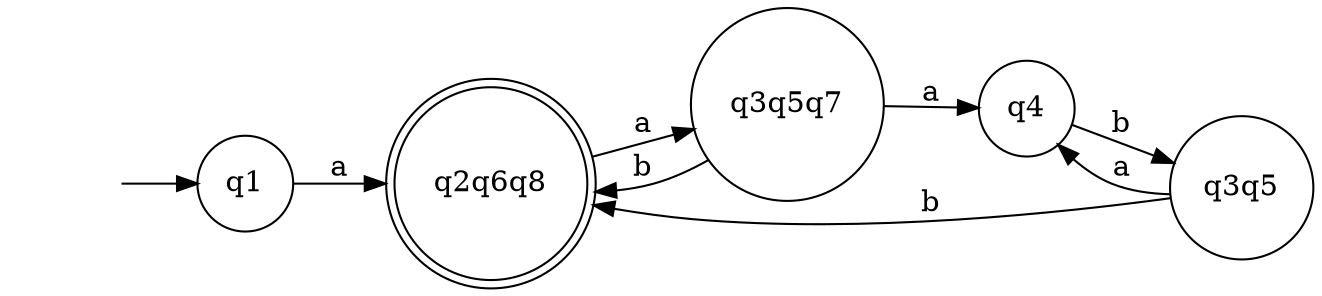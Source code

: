 digraph task3_2_dka {
    rankdir=LR;
    node [shape = doublecircle]; q2q6q8; 
    node [shape = circle];
    "" [shape = none];
    "" -> q1;
    q1 -> q2q6q8 [label="a"];
    q2q6q8 -> q3q5q7 [label="a"];
    q3q5q7 -> q2q6q8 [label="b"];
    q3q5q7 -> q4 [label="a"];
    q4 -> q3q5 [label="b"];
    q3q5 -> q4 [label="a"];
    q3q5 -> q2q6q8 [label="b"];
}